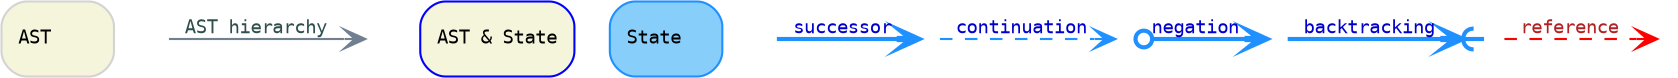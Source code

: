 digraph G {
  rankdir=LR;
  graph [fontname="Monospace", fontsize="11", pad="0.01", nodesep="0.01", ranksep="0.01"]

  // default nodes
  node [fontname="Monospace", fontsize= "9", shape="box", style="rounded,filled", color="LightGray", fillcolor="Beige", fixedsize="false", width="0.75"]
  1[ label="AST\l" ]

  // plaintext nodes
  node [fontname="Monospace", fontsize= "9", shape="plaintext", style="none", color="LightGray", fillcolor="none", fixedsize="true", width="0.12"]
  2[ label="\l" ]
  3[ label="\l" ]
  6[ label="\l" ]
  7[ label="\l" ]
  8[ label="\l" ]
  9[ label="\l" ]
  10[ label="\l" ]
  11[ label="\l" ]

  // tree-and-state nodes
  node [fontname="Monospace", fontsize= "9", shape="box", style="rounded,filled", color="Blue", fillcolor="Beige", fixedsize="false", width="0.75"]
  4[ label="AST & State\l" ]

  // state nodes
  node [fontname="Monospace", fontsize= "9", shape="box", style="rounded,filled", color="DodgerBlue", fillcolor="LightSkyBlue", fixedsize="false", width="0.75"]
  5[ label="State\l" ]

  // transparent edges
  edge [fontname="Monospace", fontsize="9", style="invis", color="transparent", fontcolor="DarkSlateGray", arrowhead="vee", arrowtail="none", dir="both"]
  1 -> 2 [ label="",  taillabel="" ]
  3 -> 4 [ label="",  taillabel="" ]
  4 -> 5 [ label="",  taillabel="" ]
  5 -> 6 [ label="",  taillabel="" ]

  // default edges
  edge [fontname="Monospace", fontsize="9", style="solid", color="SlateGray", fontcolor="DarkSlateGray", arrowhead="vee", arrowtail="none", dir="both"]
  2 -> 3 [ label="AST hierarchy  ",  taillabel="" ]

  // successor edges
  edge [fontname="Monospace", fontsize="9", style="bold", color="DodgerBlue", fontcolor="MediumBlue", arrowhead="vee", arrowtail="none", dir="both"]
  6 -> 7 [ label="successor ",  taillabel="" ]

  // continuation edges
  edge [fontname="Monospace", fontsize="9", style="dashed", color="DodgerBlue", fontcolor="MediumBlue", arrowhead="vee", arrowtail="none", dir="both"]
  7 -> 8 [ label="continuation ",  taillabel="" ]

  // negation-successor edges
  edge [fontname="Monospace", fontsize="9", style="bold", color="DodgerBlue", fontcolor="MediumBlue", arrowhead="vee", arrowtail="odot", dir="both"]
  8 -> 9 [ label="negation ",  taillabel="" ]

  // backtracking-successor edges
  edge [fontname="Monospace", fontsize="9", style="bold", color="DodgerBlue", fontcolor="MediumBlue", arrowhead="icurvevee", arrowtail="none", dir="both"]
  9 -> 10 [ label="backtracking   ",  taillabel="" ]

  // back-reference edges
  edge [fontname="Monospace", fontsize="9", style="dashed", color="Red", fontcolor="Firebrick", arrowhead="vee", arrowtail="none", dir="both"]
  10 -> 11 [ label="reference  ",  taillabel="" ]
}
